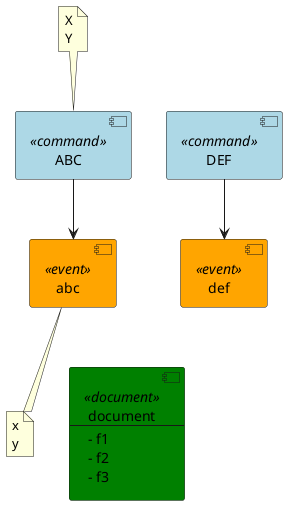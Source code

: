 @startuml
skinparam component {
	backgroundColor<<event>> Orange
	backgroundColor<<command>> LightBlue
	backgroundColor<<external>> Pink
	backgroundColor<<document>> Green
}
component C0 <<command>> [
ABC
]
note top of C0
X
Y
end note
component C3 <<event>> [
abc
]
C0 --> C3
note bottom of C3
x
y
end note
component C6 <<document>> [
document
---
- f1
- f2
- f3
]
C3 -[hidden]-> C6
component C7 <<command>> [
DEF
]
C0 -[hidden]right-> C7
component C8 <<event>> [
def
]
C7 --> C8
@enduml
